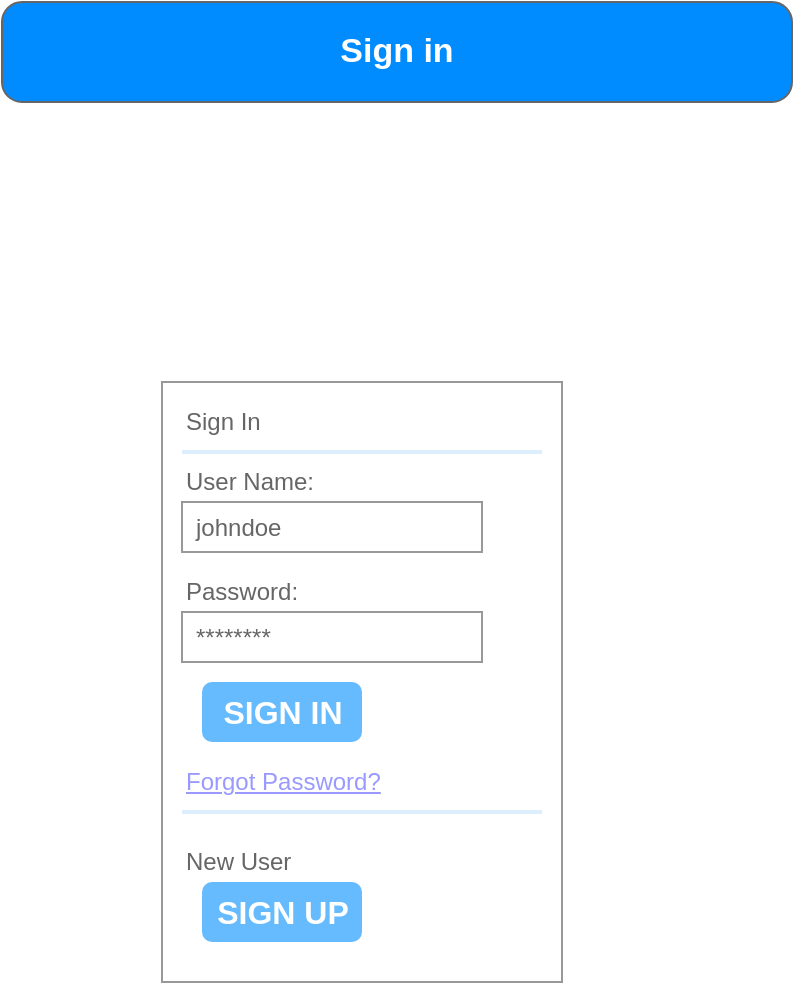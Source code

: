 <mxfile version="13.1.1" type="device" pages="5"><diagram id="DNNtFY51A1WhHDBPOZup" name="Page-2"><mxGraphModel dx="1422" dy="762" grid="1" gridSize="10" guides="1" tooltips="1" connect="1" arrows="1" fold="1" page="1" pageScale="1" pageWidth="850" pageHeight="1100" math="0" shadow="0"><root><mxCell id="hBfAxeqHHbzbkH4RpY6l-0"/><mxCell id="hBfAxeqHHbzbkH4RpY6l-1" parent="hBfAxeqHHbzbkH4RpY6l-0"/><mxCell id="hBfAxeqHHbzbkH4RpY6l-78" value="" style="strokeWidth=1;shadow=0;dashed=0;align=center;html=1;shape=mxgraph.mockup.forms.rrect;rSize=0;strokeColor=#999999;fillColor=#ffffff;" parent="hBfAxeqHHbzbkH4RpY6l-1" vertex="1"><mxGeometry x="290" y="230" width="200" height="300" as="geometry"/></mxCell><mxCell id="hBfAxeqHHbzbkH4RpY6l-79" value="Sign In" style="strokeWidth=1;shadow=0;dashed=0;align=center;html=1;shape=mxgraph.mockup.forms.anchor;fontSize=12;fontColor=#666666;align=left;resizeWidth=1;spacingLeft=0;" parent="hBfAxeqHHbzbkH4RpY6l-78" vertex="1"><mxGeometry width="100" height="20" relative="1" as="geometry"><mxPoint x="10" y="10" as="offset"/></mxGeometry></mxCell><mxCell id="hBfAxeqHHbzbkH4RpY6l-80" value="" style="shape=line;strokeColor=#ddeeff;strokeWidth=2;html=1;resizeWidth=1;" parent="hBfAxeqHHbzbkH4RpY6l-78" vertex="1"><mxGeometry width="180" height="10" relative="1" as="geometry"><mxPoint x="10" y="30" as="offset"/></mxGeometry></mxCell><mxCell id="hBfAxeqHHbzbkH4RpY6l-81" value="User Name:" style="strokeWidth=1;shadow=0;dashed=0;align=center;html=1;shape=mxgraph.mockup.forms.anchor;fontSize=12;fontColor=#666666;align=left;resizeWidth=1;spacingLeft=0;" parent="hBfAxeqHHbzbkH4RpY6l-78" vertex="1"><mxGeometry width="100" height="20" relative="1" as="geometry"><mxPoint x="10" y="40" as="offset"/></mxGeometry></mxCell><mxCell id="hBfAxeqHHbzbkH4RpY6l-82" value="johndoe" style="strokeWidth=1;shadow=0;dashed=0;align=center;html=1;shape=mxgraph.mockup.forms.rrect;rSize=0;strokeColor=#999999;fontColor=#666666;align=left;spacingLeft=5;resizeWidth=1;" parent="hBfAxeqHHbzbkH4RpY6l-78" vertex="1"><mxGeometry width="150" height="25" relative="1" as="geometry"><mxPoint x="10" y="60" as="offset"/></mxGeometry></mxCell><mxCell id="hBfAxeqHHbzbkH4RpY6l-83" value="Password:" style="strokeWidth=1;shadow=0;dashed=0;align=center;html=1;shape=mxgraph.mockup.forms.anchor;fontSize=12;fontColor=#666666;align=left;resizeWidth=1;spacingLeft=0;" parent="hBfAxeqHHbzbkH4RpY6l-78" vertex="1"><mxGeometry width="100" height="20" relative="1" as="geometry"><mxPoint x="10" y="95" as="offset"/></mxGeometry></mxCell><mxCell id="hBfAxeqHHbzbkH4RpY6l-84" value="********" style="strokeWidth=1;shadow=0;dashed=0;align=center;html=1;shape=mxgraph.mockup.forms.rrect;rSize=0;strokeColor=#999999;fontColor=#666666;align=left;spacingLeft=5;resizeWidth=1;" parent="hBfAxeqHHbzbkH4RpY6l-78" vertex="1"><mxGeometry width="150" height="25" relative="1" as="geometry"><mxPoint x="10" y="115" as="offset"/></mxGeometry></mxCell><mxCell id="hBfAxeqHHbzbkH4RpY6l-85" value="SIGN IN" style="strokeWidth=1;shadow=0;dashed=0;align=center;html=1;shape=mxgraph.mockup.forms.rrect;rSize=5;strokeColor=none;fontColor=#ffffff;fillColor=#66bbff;fontSize=16;fontStyle=1;" parent="hBfAxeqHHbzbkH4RpY6l-78" vertex="1"><mxGeometry y="1" width="80" height="30" relative="1" as="geometry"><mxPoint x="20" y="-150" as="offset"/></mxGeometry></mxCell><mxCell id="hBfAxeqHHbzbkH4RpY6l-86" value="Forgot Password?" style="strokeWidth=1;shadow=0;dashed=0;align=center;html=1;shape=mxgraph.mockup.forms.anchor;fontSize=12;fontColor=#9999ff;align=left;spacingLeft=0;fontStyle=4;resizeWidth=1;" parent="hBfAxeqHHbzbkH4RpY6l-78" vertex="1"><mxGeometry y="1" width="150" height="20" relative="1" as="geometry"><mxPoint x="10" y="-110" as="offset"/></mxGeometry></mxCell><mxCell id="hBfAxeqHHbzbkH4RpY6l-87" value="" style="shape=line;strokeColor=#ddeeff;strokeWidth=2;html=1;resizeWidth=1;" parent="hBfAxeqHHbzbkH4RpY6l-78" vertex="1"><mxGeometry y="1" width="180" height="10" relative="1" as="geometry"><mxPoint x="10" y="-90" as="offset"/></mxGeometry></mxCell><mxCell id="hBfAxeqHHbzbkH4RpY6l-88" value="New User" style="strokeWidth=1;shadow=0;dashed=0;align=center;html=1;shape=mxgraph.mockup.forms.anchor;fontSize=12;fontColor=#666666;align=left;spacingLeft=0;resizeWidth=1;" parent="hBfAxeqHHbzbkH4RpY6l-78" vertex="1"><mxGeometry y="1" width="150" height="20" relative="1" as="geometry"><mxPoint x="10" y="-70" as="offset"/></mxGeometry></mxCell><mxCell id="hBfAxeqHHbzbkH4RpY6l-89" value="SIGN UP" style="strokeWidth=1;shadow=0;dashed=0;align=center;html=1;shape=mxgraph.mockup.forms.rrect;rSize=5;strokeColor=none;fontColor=#ffffff;fillColor=#66bbff;fontSize=16;fontStyle=1;" parent="hBfAxeqHHbzbkH4RpY6l-78" vertex="1"><mxGeometry y="1" width="80" height="30" relative="1" as="geometry"><mxPoint x="20" y="-50" as="offset"/></mxGeometry></mxCell><mxCell id="VESsj1_P9lbvQcMf8pzy-0" value="Sign in" style="strokeWidth=1;shadow=0;dashed=0;align=center;html=1;shape=mxgraph.mockup.buttons.button;strokeColor=#666666;fontColor=#ffffff;mainText=;buttonStyle=round;fontSize=17;fontStyle=1;fillColor=#008cff;whiteSpace=wrap;" parent="hBfAxeqHHbzbkH4RpY6l-1" vertex="1"><mxGeometry x="210" y="40" width="395" height="50" as="geometry"/></mxCell></root></mxGraphModel></diagram><diagram id="pADQ7GpwVLtjmgQVVFCv" name="Page-3"><mxGraphModel dx="1422" dy="762" grid="1" gridSize="10" guides="1" tooltips="1" connect="1" arrows="1" fold="1" page="1" pageScale="1" pageWidth="850" pageHeight="1100" math="0" shadow="0"><root><mxCell id="cTbLW999Jc4XEeENYaAc-0"/><mxCell id="cTbLW999Jc4XEeENYaAc-1" parent="cTbLW999Jc4XEeENYaAc-0"/><mxCell id="cTbLW999Jc4XEeENYaAc-12" value="Student View" style="strokeWidth=1;shadow=0;dashed=0;align=center;html=1;shape=mxgraph.mockup.buttons.button;strokeColor=#666666;fontColor=#ffffff;mainText=;buttonStyle=round;fontSize=17;fontStyle=1;fillColor=#008cff;whiteSpace=wrap;" parent="cTbLW999Jc4XEeENYaAc-1" vertex="1"><mxGeometry x="200" y="40" width="430" height="50" as="geometry"/></mxCell><mxCell id="xKPXYqOIRvnHQfY4tomc-2" value="" style="group" parent="cTbLW999Jc4XEeENYaAc-1" vertex="1" connectable="0"><mxGeometry x="135" y="150" width="580" height="344.348" as="geometry"/></mxCell><mxCell id="cTbLW999Jc4XEeENYaAc-11" value="" style="group" parent="xKPXYqOIRvnHQfY4tomc-2" vertex="1" connectable="0"><mxGeometry width="580" height="344.348" as="geometry"/></mxCell><mxCell id="cTbLW999Jc4XEeENYaAc-2" value="Search" style="strokeWidth=1;shadow=0;dashed=0;align=center;html=1;shape=mxgraph.mockup.forms.searchBox;strokeColor=#999999;mainText=;strokeColor2=#008cff;fontColor=#666666;fontSize=17;align=left;spacingLeft=3;" parent="cTbLW999Jc4XEeENYaAc-11" vertex="1"><mxGeometry width="543.75" height="44.348" as="geometry"/></mxCell><mxCell id="cTbLW999Jc4XEeENYaAc-3" value="" style="strokeWidth=1;shadow=0;dashed=0;align=center;html=1;shape=mxgraph.mockup.forms.rrect;rSize=0;strokeColor=#999999;fillColor=#ffffff;" parent="cTbLW999Jc4XEeENYaAc-11" vertex="1"><mxGeometry y="44.348" width="543.75" height="300" as="geometry"/></mxCell><mxCell id="cTbLW999Jc4XEeENYaAc-4" value="Students" style="strokeWidth=1;shadow=0;dashed=0;align=center;html=1;shape=mxgraph.mockup.forms.rrect;rSize=0;strokeColor=#999999;fontColor=#008cff;fontSize=17;fillColor=#ffffff;resizeWidth=1;" parent="cTbLW999Jc4XEeENYaAc-3" vertex="1"><mxGeometry width="543.75" height="30" relative="1" as="geometry"/></mxCell><mxCell id="cTbLW999Jc4XEeENYaAc-5" value="" style="strokeWidth=1;shadow=0;dashed=0;align=center;html=1;shape=mxgraph.mockup.forms.anchor;fontSize=17;fontColor=#666666;align=left;spacingLeft=5;resizeWidth=1;" parent="cTbLW999Jc4XEeENYaAc-3" vertex="1"><mxGeometry width="543.75" height="20" relative="1" as="geometry"><mxPoint y="30" as="offset"/></mxGeometry></mxCell><mxCell id="cTbLW999Jc4XEeENYaAc-6" value="" style="strokeWidth=1;shadow=0;dashed=0;align=center;html=1;shape=mxgraph.mockup.forms.anchor;fontSize=17;fontColor=#666666;align=left;spacingLeft=5;resizeWidth=1;" parent="cTbLW999Jc4XEeENYaAc-3" vertex="1"><mxGeometry width="543.75" height="20" relative="1" as="geometry"><mxPoint y="50" as="offset"/></mxGeometry></mxCell><mxCell id="cTbLW999Jc4XEeENYaAc-7" value="" style="strokeWidth=1;shadow=0;dashed=0;align=center;html=1;shape=mxgraph.mockup.forms.rrect;rSize=0;fontSize=17;fontColor=#666666;align=left;spacingLeft=5;fillColor=#ddeeff;strokeColor=none;resizeWidth=1;" parent="cTbLW999Jc4XEeENYaAc-3" vertex="1"><mxGeometry width="543.75" height="20" relative="1" as="geometry"><mxPoint y="70" as="offset"/></mxGeometry></mxCell><mxCell id="cTbLW999Jc4XEeENYaAc-8" value="" style="strokeWidth=1;shadow=0;dashed=0;align=center;html=1;shape=mxgraph.mockup.forms.anchor;fontSize=17;fontColor=#666666;align=left;spacingLeft=5;resizeWidth=1;" parent="cTbLW999Jc4XEeENYaAc-3" vertex="1"><mxGeometry width="543.75" height="20" relative="1" as="geometry"><mxPoint y="90" as="offset"/></mxGeometry></mxCell><mxCell id="xKPXYqOIRvnHQfY4tomc-1" value="" style="verticalAlign=top;align=left;overflow=fill;fontSize=12;fontFamily=Helvetica;html=1" parent="cTbLW999Jc4XEeENYaAc-3" vertex="1"><mxGeometry y="160" width="543.75" height="140" as="geometry"/></mxCell><mxCell id="cTbLW999Jc4XEeENYaAc-10" value="&lt;table cellpadding=&quot;4&quot; cellspacing=&quot;0&quot; border=&quot;1&quot; style=&quot;font-size: 1em ; width: 100% ; height: 100%&quot;&gt;&lt;tbody&gt;&lt;tr&gt;&lt;th&gt;Last Name&lt;/th&gt;&lt;th&gt;First Name&lt;/th&gt;&lt;/tr&gt;&lt;tr&gt;&lt;td&gt;Powers&lt;/td&gt;&lt;td&gt;Austin&lt;/td&gt;&lt;/tr&gt;&lt;tr&gt;&lt;td&gt;Mae&lt;/td&gt;&lt;td&gt;Fannie&lt;/td&gt;&lt;/tr&gt;&lt;/tbody&gt;&lt;/table&gt; " style="verticalAlign=top;align=left;overflow=fill;fontSize=12;fontFamily=Helvetica;html=1" parent="cTbLW999Jc4XEeENYaAc-3" vertex="1"><mxGeometry y="25.65" width="543.75" height="274.35" as="geometry"/></mxCell><mxCell id="cTbLW999Jc4XEeENYaAc-9" value="" style="verticalLabelPosition=bottom;shadow=0;dashed=0;align=center;html=1;verticalAlign=top;strokeWidth=1;shape=mxgraph.mockup.navigation.scrollBar;strokeColor=#999999;barPos=20;fillColor2=#99ddff;strokeColor2=none;direction=north;" parent="cTbLW999Jc4XEeENYaAc-11" vertex="1"><mxGeometry x="543.75" y="44.348" width="36.25" height="295.652" as="geometry"/></mxCell></root></mxGraphModel></diagram><diagram id="iHA0jbFPCCGF2VO8LnM9" name="Page-4"><mxGraphModel dx="1422" dy="762" grid="1" gridSize="10" guides="1" tooltips="1" connect="1" arrows="1" fold="1" page="1" pageScale="1" pageWidth="850" pageHeight="1100" math="0" shadow="0"><root><mxCell id="g1aBAMO3gVW4k7IK-Ch1-0"/><mxCell id="g1aBAMO3gVW4k7IK-Ch1-1" parent="g1aBAMO3gVW4k7IK-Ch1-0"/><mxCell id="t1_Us9DB5FHVVTUnFtkG-0" value="" style="group" parent="g1aBAMO3gVW4k7IK-Ch1-1" vertex="1" connectable="0"><mxGeometry x="135" y="160" width="580" height="344.348" as="geometry"/></mxCell><mxCell id="t1_Us9DB5FHVVTUnFtkG-1" value="" style="group" parent="t1_Us9DB5FHVVTUnFtkG-0" vertex="1" connectable="0"><mxGeometry width="580" height="344.348" as="geometry"/></mxCell><mxCell id="t1_Us9DB5FHVVTUnFtkG-2" value="Search" style="strokeWidth=1;shadow=0;dashed=0;align=center;html=1;shape=mxgraph.mockup.forms.searchBox;strokeColor=#999999;mainText=;strokeColor2=#008cff;fontColor=#666666;fontSize=17;align=left;spacingLeft=3;" parent="t1_Us9DB5FHVVTUnFtkG-1" vertex="1"><mxGeometry width="543.75" height="44.348" as="geometry"/></mxCell><mxCell id="t1_Us9DB5FHVVTUnFtkG-3" value="" style="strokeWidth=1;shadow=0;dashed=0;align=center;html=1;shape=mxgraph.mockup.forms.rrect;rSize=0;strokeColor=#999999;fillColor=#ffffff;" parent="t1_Us9DB5FHVVTUnFtkG-1" vertex="1"><mxGeometry y="44.348" width="543.75" height="300" as="geometry"/></mxCell><mxCell id="t1_Us9DB5FHVVTUnFtkG-4" value="Students" style="strokeWidth=1;shadow=0;dashed=0;align=center;html=1;shape=mxgraph.mockup.forms.rrect;rSize=0;strokeColor=#999999;fontColor=#008cff;fontSize=17;fillColor=#ffffff;resizeWidth=1;" parent="t1_Us9DB5FHVVTUnFtkG-3" vertex="1"><mxGeometry width="543.75" height="30" relative="1" as="geometry"/></mxCell><mxCell id="t1_Us9DB5FHVVTUnFtkG-5" value="" style="strokeWidth=1;shadow=0;dashed=0;align=center;html=1;shape=mxgraph.mockup.forms.anchor;fontSize=17;fontColor=#666666;align=left;spacingLeft=5;resizeWidth=1;" parent="t1_Us9DB5FHVVTUnFtkG-3" vertex="1"><mxGeometry width="543.75" height="20" relative="1" as="geometry"><mxPoint y="30" as="offset"/></mxGeometry></mxCell><mxCell id="t1_Us9DB5FHVVTUnFtkG-6" value="" style="strokeWidth=1;shadow=0;dashed=0;align=center;html=1;shape=mxgraph.mockup.forms.anchor;fontSize=17;fontColor=#666666;align=left;spacingLeft=5;resizeWidth=1;" parent="t1_Us9DB5FHVVTUnFtkG-3" vertex="1"><mxGeometry width="543.75" height="20" relative="1" as="geometry"><mxPoint y="50" as="offset"/></mxGeometry></mxCell><mxCell id="t1_Us9DB5FHVVTUnFtkG-7" value="" style="strokeWidth=1;shadow=0;dashed=0;align=center;html=1;shape=mxgraph.mockup.forms.rrect;rSize=0;fontSize=17;fontColor=#666666;align=left;spacingLeft=5;fillColor=#ddeeff;strokeColor=none;resizeWidth=1;" parent="t1_Us9DB5FHVVTUnFtkG-3" vertex="1"><mxGeometry width="543.75" height="20" relative="1" as="geometry"><mxPoint y="70" as="offset"/></mxGeometry></mxCell><mxCell id="t1_Us9DB5FHVVTUnFtkG-8" value="" style="strokeWidth=1;shadow=0;dashed=0;align=center;html=1;shape=mxgraph.mockup.forms.anchor;fontSize=17;fontColor=#666666;align=left;spacingLeft=5;resizeWidth=1;" parent="t1_Us9DB5FHVVTUnFtkG-3" vertex="1"><mxGeometry width="543.75" height="20" relative="1" as="geometry"><mxPoint y="90" as="offset"/></mxGeometry></mxCell><mxCell id="t1_Us9DB5FHVVTUnFtkG-9" value="" style="verticalAlign=top;align=left;overflow=fill;fontSize=12;fontFamily=Helvetica;html=1" parent="t1_Us9DB5FHVVTUnFtkG-3" vertex="1"><mxGeometry y="160" width="543.75" height="140" as="geometry"/></mxCell><mxCell id="t1_Us9DB5FHVVTUnFtkG-10" value="&lt;table cellpadding=&quot;4&quot; cellspacing=&quot;0&quot; border=&quot;1&quot; style=&quot;font-size: 1em ; width: 100% ; height: 100%&quot;&gt;&lt;tbody&gt;&lt;tr&gt;&lt;th&gt;Last Name&lt;/th&gt;&lt;th&gt;First Name&lt;/th&gt;&lt;/tr&gt;&lt;tr&gt;&lt;td&gt;Powers&lt;/td&gt;&lt;td&gt;Austin&lt;/td&gt;&lt;/tr&gt;&lt;tr&gt;&lt;td&gt;Mae&lt;/td&gt;&lt;td&gt;Fannie&lt;/td&gt;&lt;/tr&gt;&lt;/tbody&gt;&lt;/table&gt; " style="verticalAlign=top;align=left;overflow=fill;fontSize=12;fontFamily=Helvetica;html=1" parent="t1_Us9DB5FHVVTUnFtkG-3" vertex="1"><mxGeometry y="25.65" width="280" height="274.35" as="geometry"/></mxCell><mxCell id="t1_Us9DB5FHVVTUnFtkG-12" value="&lt;table cellpadding=&quot;4&quot; cellspacing=&quot;0&quot; border=&quot;1&quot; style=&quot;font-size: 1em ; width: 100% ; height: 100%&quot;&gt;&lt;tbody&gt;&lt;tr&gt;&lt;th&gt;AGE&lt;/th&gt;&lt;th&gt;SSN&lt;/th&gt;&lt;/tr&gt;&lt;tr&gt;&lt;td&gt;23&lt;/td&gt;&lt;td&gt;212212212&lt;/td&gt;&lt;/tr&gt;&lt;tr&gt;&lt;td&gt;52&lt;/td&gt;&lt;td&gt;111111112&lt;/td&gt;&lt;/tr&gt;&lt;/tbody&gt;&lt;/table&gt; " style="verticalAlign=top;align=left;overflow=fill;fontSize=12;fontFamily=Helvetica;html=1" parent="t1_Us9DB5FHVVTUnFtkG-3" vertex="1"><mxGeometry x="280" y="25.65" width="280" height="274.35" as="geometry"/></mxCell><mxCell id="t1_Us9DB5FHVVTUnFtkG-11" value="" style="verticalLabelPosition=bottom;shadow=0;dashed=0;align=center;html=1;verticalAlign=top;strokeWidth=1;shape=mxgraph.mockup.navigation.scrollBar;strokeColor=#999999;barPos=20;fillColor2=#99ddff;strokeColor2=none;direction=north;" parent="t1_Us9DB5FHVVTUnFtkG-1" vertex="1"><mxGeometry x="543.75" y="44.348" width="36.25" height="295.652" as="geometry"/></mxCell><mxCell id="t1_Us9DB5FHVVTUnFtkG-13" value="Professor View" style="strokeWidth=1;shadow=0;dashed=0;align=center;html=1;shape=mxgraph.mockup.buttons.button;strokeColor=#666666;fontColor=#ffffff;mainText=;buttonStyle=round;fontSize=17;fontStyle=1;fillColor=#008cff;whiteSpace=wrap;" parent="g1aBAMO3gVW4k7IK-Ch1-1" vertex="1"><mxGeometry x="130" y="20" width="570" height="50" as="geometry"/></mxCell><mxCell id="t1_Us9DB5FHVVTUnFtkG-15" value="Add Student" style="strokeWidth=1;shadow=0;dashed=0;align=center;html=1;shape=mxgraph.mockup.buttons.button;strokeColor=#666666;fontColor=#ffffff;mainText=;buttonStyle=round;fontSize=17;fontStyle=1;fillColor=#008cff;whiteSpace=wrap;" parent="g1aBAMO3gVW4k7IK-Ch1-1" vertex="1"><mxGeometry x="680" y="580" width="150" height="50" as="geometry"/></mxCell><mxCell id="t1_Us9DB5FHVVTUnFtkG-16" value="Last Name" style="strokeWidth=1;shadow=0;dashed=0;align=center;html=1;shape=mxgraph.mockup.text.textBox;fontColor=#666666;align=left;fontSize=17;spacingLeft=4;spacingTop=-3;strokeColor=#666666;mainText=" parent="g1aBAMO3gVW4k7IK-Ch1-1" vertex="1"><mxGeometry x="60" y="590" width="150" height="30" as="geometry"/></mxCell><mxCell id="t1_Us9DB5FHVVTUnFtkG-17" value="First Name" style="strokeWidth=1;shadow=0;dashed=0;align=center;html=1;shape=mxgraph.mockup.text.textBox;fontColor=#666666;align=left;fontSize=17;spacingLeft=4;spacingTop=-3;strokeColor=#666666;mainText=" parent="g1aBAMO3gVW4k7IK-Ch1-1" vertex="1"><mxGeometry x="210" y="590" width="150" height="30" as="geometry"/></mxCell><mxCell id="t1_Us9DB5FHVVTUnFtkG-18" value="Age" style="strokeWidth=1;shadow=0;dashed=0;align=center;html=1;shape=mxgraph.mockup.text.textBox;fontColor=#666666;align=left;fontSize=17;spacingLeft=4;spacingTop=-3;strokeColor=#666666;mainText=" parent="g1aBAMO3gVW4k7IK-Ch1-1" vertex="1"><mxGeometry x="360" y="590" width="150" height="30" as="geometry"/></mxCell><mxCell id="t1_Us9DB5FHVVTUnFtkG-19" value="********" style="strokeWidth=1;shadow=0;dashed=0;align=center;html=1;shape=mxgraph.mockup.forms.pwField;strokeColor=#999999;mainText=;align=left;fontColor=#666666;fontSize=17;spacingLeft=3;" parent="g1aBAMO3gVW4k7IK-Ch1-1" vertex="1"><mxGeometry x="510" y="590" width="150" height="30" as="geometry"/></mxCell><mxCell id="t1_Us9DB5FHVVTUnFtkG-20" value="this is the SSN" style="text;html=1;align=center;verticalAlign=middle;resizable=0;points=[];autosize=1;" parent="g1aBAMO3gVW4k7IK-Ch1-1" vertex="1"><mxGeometry x="540" y="520" width="90" height="20" as="geometry"/></mxCell><mxCell id="t1_Us9DB5FHVVTUnFtkG-21" value="" style="endArrow=classic;html=1;exitX=0.533;exitY=1.2;exitDx=0;exitDy=0;exitPerimeter=0;entryX=0.513;entryY=0.033;entryDx=0;entryDy=0;entryPerimeter=0;" parent="g1aBAMO3gVW4k7IK-Ch1-1" source="t1_Us9DB5FHVVTUnFtkG-20" target="t1_Us9DB5FHVVTUnFtkG-19" edge="1"><mxGeometry width="50" height="50" relative="1" as="geometry"><mxPoint x="570" y="590" as="sourcePoint"/><mxPoint x="620" y="540" as="targetPoint"/></mxGeometry></mxCell><mxCell id="t1_Us9DB5FHVVTUnFtkG-22" value="" style="strokeWidth=1;shadow=0;dashed=0;align=center;html=1;shape=mxgraph.mockup.forms.rrect;rSize=0;fillColor=#eeeeee;strokeColor=#999999;gradientColor=#cccccc;align=left;spacingLeft=4;fontSize=17;fontColor=#666666;labelPosition=right;" parent="g1aBAMO3gVW4k7IK-Ch1-1" vertex="1"><mxGeometry x="100" y="360" width="20" height="20" as="geometry"/></mxCell><mxCell id="t1_Us9DB5FHVVTUnFtkG-24" value="" style="strokeWidth=1;shadow=0;dashed=0;align=center;html=1;shape=mxgraph.mockup.forms.rrect;rSize=0;fillColor=#eeeeee;strokeColor=#999999;gradientColor=#cccccc;align=left;spacingLeft=4;fontSize=17;fontColor=#666666;labelPosition=right;" parent="g1aBAMO3gVW4k7IK-Ch1-1" vertex="1"><mxGeometry x="100" y="450" width="20" height="20" as="geometry"/></mxCell><mxCell id="t1_Us9DB5FHVVTUnFtkG-25" value="" style="strokeWidth=1;shadow=0;dashed=0;align=center;html=1;shape=mxgraph.mockup.buttons.multiButton;fillColor=#008cff;strokeColor=#666666;mainText=;subText=;" parent="g1aBAMO3gVW4k7IK-Ch1-1" vertex="1"><mxGeometry x="330" y="670" width="150" height="50" as="geometry"/></mxCell><mxCell id="t1_Us9DB5FHVVTUnFtkG-26" value="Delete Student" style="strokeWidth=1;shadow=0;dashed=0;align=center;html=1;shape=mxgraph.mockup.anchor;fontSize=16;fontColor=#ffffff;fontStyle=1;whiteSpace=wrap;" parent="t1_Us9DB5FHVVTUnFtkG-25" vertex="1"><mxGeometry y="8" width="150" height="20" as="geometry"/></mxCell><mxCell id="t1_Us9DB5FHVVTUnFtkG-27" value="(Selected by checkbox)" style="strokeWidth=1;shadow=0;dashed=0;align=center;html=1;shape=mxgraph.mockup.anchor;fontSize=12;fontColor=#ffffff;fontStyle=1;whiteSpace=wrap;" parent="t1_Us9DB5FHVVTUnFtkG-25" vertex="1"><mxGeometry y="30" width="150" height="10" as="geometry"/></mxCell><mxCell id="t1_Us9DB5FHVVTUnFtkG-28" value="View Toggle" style="strokeWidth=1;shadow=0;dashed=0;align=center;html=1;shape=mxgraph.mockup.buttons.onOffButton;gradientColor=none;strokeColor=#999999;buttonState=on;fillColor2=#008cff;fontColor=#ffffff;fontSize=17;mainText=;spacingRight=40;fontStyle=1;" parent="g1aBAMO3gVW4k7IK-Ch1-1" vertex="1"><mxGeometry x="490" y="670" width="150" height="50" as="geometry"/></mxCell><mxCell id="t1_Us9DB5FHVVTUnFtkG-29" value="To swap between the two views" style="text;html=1;strokeColor=none;fillColor=none;align=center;verticalAlign=middle;whiteSpace=wrap;rounded=0;" parent="g1aBAMO3gVW4k7IK-Ch1-1" vertex="1"><mxGeometry x="470" y="730" width="190" height="40" as="geometry"/></mxCell></root></mxGraphModel></diagram><diagram id="jF_uG_joJ21cKW7sTxSm" name="backend"><mxGraphModel dx="981" dy="526" grid="1" gridSize="10" guides="1" tooltips="1" connect="1" arrows="1" fold="1" page="1" pageScale="1" pageWidth="850" pageHeight="1100" math="0" shadow="0"><root><mxCell id="up4wbWQwGr3SAct64OAz-0"/><mxCell id="up4wbWQwGr3SAct64OAz-1" parent="up4wbWQwGr3SAct64OAz-0"/><mxCell id="up4wbWQwGr3SAct64OAz-2" value="Student" style="swimlane;fontStyle=0;childLayout=stackLayout;horizontal=1;startSize=26;fillColor=none;horizontalStack=0;resizeParent=1;resizeParentMax=0;resizeLast=0;collapsible=1;marginBottom=0;" parent="up4wbWQwGr3SAct64OAz-1" vertex="1"><mxGeometry x="60" y="240" width="160" height="254" as="geometry"/></mxCell><mxCell id="up4wbWQwGr3SAct64OAz-3" value="firstName" style="text;strokeColor=none;fillColor=none;align=left;verticalAlign=top;spacingLeft=4;spacingRight=4;overflow=hidden;rotatable=0;points=[[0,0.5],[1,0.5]];portConstraint=eastwest;" parent="up4wbWQwGr3SAct64OAz-2" vertex="1"><mxGeometry y="26" width="160" height="26" as="geometry"/></mxCell><mxCell id="up4wbWQwGr3SAct64OAz-4" value="lastName" style="text;strokeColor=none;fillColor=none;align=left;verticalAlign=top;spacingLeft=4;spacingRight=4;overflow=hidden;rotatable=0;points=[[0,0.5],[1,0.5]];portConstraint=eastwest;" parent="up4wbWQwGr3SAct64OAz-2" vertex="1"><mxGeometry y="52" width="160" height="26" as="geometry"/></mxCell><mxCell id="up4wbWQwGr3SAct64OAz-5" value="SSN Hashed " style="text;strokeColor=none;fillColor=none;align=left;verticalAlign=top;spacingLeft=4;spacingRight=4;overflow=hidden;rotatable=0;points=[[0,0.5],[1,0.5]];portConstraint=eastwest;" parent="up4wbWQwGr3SAct64OAz-2" vertex="1"><mxGeometry y="78" width="160" height="26" as="geometry"/></mxCell><mxCell id="up4wbWQwGr3SAct64OAz-6" value="age" style="text;strokeColor=none;fillColor=none;align=left;verticalAlign=top;spacingLeft=4;spacingRight=4;overflow=hidden;rotatable=0;points=[[0,0.5],[1,0.5]];portConstraint=eastwest;" parent="up4wbWQwGr3SAct64OAz-2" vertex="1"><mxGeometry y="104" width="160" height="26" as="geometry"/></mxCell><mxCell id="up4wbWQwGr3SAct64OAz-11" value="" style="line;strokeWidth=1;fillColor=none;align=left;verticalAlign=middle;spacingTop=-1;spacingLeft=3;spacingRight=3;rotatable=0;labelPosition=right;points=[];portConstraint=eastwest;" parent="up4wbWQwGr3SAct64OAz-2" vertex="1"><mxGeometry y="130" width="160" height="20" as="geometry"/></mxCell><mxCell id="up4wbWQwGr3SAct64OAz-14" value="getLName&#10;" style="text;strokeColor=none;fillColor=none;align=left;verticalAlign=top;spacingLeft=4;spacingRight=4;overflow=hidden;rotatable=0;points=[[0,0.5],[1,0.5]];portConstraint=eastwest;" parent="up4wbWQwGr3SAct64OAz-2" vertex="1"><mxGeometry y="150" width="160" height="26" as="geometry"/></mxCell><mxCell id="up4wbWQwGr3SAct64OAz-15" value="getFName" style="text;strokeColor=none;fillColor=none;align=left;verticalAlign=top;spacingLeft=4;spacingRight=4;overflow=hidden;rotatable=0;points=[[0,0.5],[1,0.5]];portConstraint=eastwest;" parent="up4wbWQwGr3SAct64OAz-2" vertex="1"><mxGeometry y="176" width="160" height="26" as="geometry"/></mxCell><mxCell id="up4wbWQwGr3SAct64OAz-16" value="getSSN" style="text;strokeColor=none;fillColor=none;align=left;verticalAlign=top;spacingLeft=4;spacingRight=4;overflow=hidden;rotatable=0;points=[[0,0.5],[1,0.5]];portConstraint=eastwest;" parent="up4wbWQwGr3SAct64OAz-2" vertex="1"><mxGeometry y="202" width="160" height="26" as="geometry"/></mxCell><mxCell id="up4wbWQwGr3SAct64OAz-17" value="getAge" style="text;strokeColor=none;fillColor=none;align=left;verticalAlign=top;spacingLeft=4;spacingRight=4;overflow=hidden;rotatable=0;points=[[0,0.5],[1,0.5]];portConstraint=eastwest;" parent="up4wbWQwGr3SAct64OAz-2" vertex="1"><mxGeometry y="228" width="160" height="26" as="geometry"/></mxCell><mxCell id="up4wbWQwGr3SAct64OAz-18" value="&lt;p style=&quot;margin: 0px ; margin-top: 4px ; text-align: center&quot;&gt;&lt;i&gt;&amp;lt;&amp;lt;Interface&amp;gt;&amp;gt;&lt;/i&gt;&lt;/p&gt;&lt;p style=&quot;margin: 0px ; margin-top: 4px ; text-align: center&quot;&gt;&lt;i&gt;&lt;b&gt;Student_Interface&lt;/b&gt;&lt;/i&gt;&lt;br&gt;&lt;/p&gt;&lt;p style=&quot;margin: 0px ; margin-left: 4px&quot;&gt;+ firstName: String&lt;br&gt;+ lastName: String&lt;/p&gt;&lt;p style=&quot;margin: 0px ; margin-left: 4px&quot;&gt;+SSN: String&lt;/p&gt;&lt;p style=&quot;margin: 0px ; margin-left: 4px&quot;&gt;+age: int&lt;/p&gt;&lt;p style=&quot;margin: 0px ; margin-left: 4px&quot;&gt;&lt;br&gt;&lt;/p&gt;" style="verticalAlign=top;align=left;overflow=fill;fontSize=12;fontFamily=Helvetica;html=1;" parent="up4wbWQwGr3SAct64OAz-1" vertex="1"><mxGeometry x="220" y="80" width="190" height="140" as="geometry"/></mxCell><mxCell id="up4wbWQwGr3SAct64OAz-19" value="" style="endArrow=block;dashed=1;endFill=0;endSize=12;html=1;entryX=0.5;entryY=1;entryDx=0;entryDy=0;" parent="up4wbWQwGr3SAct64OAz-1" target="up4wbWQwGr3SAct64OAz-18" edge="1"><mxGeometry width="160" relative="1" as="geometry"><mxPoint x="220" y="366.5" as="sourcePoint"/><mxPoint x="380" y="366.5" as="targetPoint"/></mxGeometry></mxCell><mxCell id="up4wbWQwGr3SAct64OAz-27" value="Use" style="endArrow=open;endSize=12;dashed=1;html=1;entryX=0.994;entryY=0.269;entryDx=0;entryDy=0;entryPerimeter=0;exitX=0;exitY=0.5;exitDx=0;exitDy=0;" parent="up4wbWQwGr3SAct64OAz-1" source="up4wbWQwGr3SAct64OAz-23" target="up4wbWQwGr3SAct64OAz-15" edge="1"><mxGeometry width="160" relative="1" as="geometry"><mxPoint x="340" y="590" as="sourcePoint"/><mxPoint x="500" y="590" as="targetPoint"/></mxGeometry></mxCell><mxCell id="up4wbWQwGr3SAct64OAz-28" value="&lt;div style=&quot;box-sizing: border-box ; width: 100% ; background: #e4e4e4 ; padding: 2px&quot;&gt;Student&lt;/div&gt;&lt;table style=&quot;width: 100% ; font-size: 1em&quot; cellpadding=&quot;2&quot; cellspacing=&quot;0&quot;&gt;&lt;tbody&gt;&lt;tr&gt;&lt;td&gt;PK&lt;/td&gt;&lt;td&gt;ssn&lt;/td&gt;&lt;/tr&gt;&lt;tr&gt;&lt;td&gt;&lt;br&gt;&lt;/td&gt;&lt;td&gt;first_name&lt;/td&gt;&lt;/tr&gt;&lt;tr&gt;&lt;td&gt;&lt;/td&gt;&lt;td&gt;last_name&lt;br&gt;age&lt;/td&gt;&lt;/tr&gt;&lt;/tbody&gt;&lt;/table&gt;" style="verticalAlign=top;align=left;overflow=fill;html=1;" parent="up4wbWQwGr3SAct64OAz-1" vertex="1"><mxGeometry x="60" y="750" width="180" height="90" as="geometry"/></mxCell><mxCell id="up4wbWQwGr3SAct64OAz-30" value="parseData" style="swimlane;fontStyle=0;childLayout=stackLayout;horizontal=1;startSize=26;fillColor=none;horizontalStack=0;resizeParent=1;resizeParentMax=0;resizeLast=0;collapsible=1;marginBottom=0;" parent="up4wbWQwGr3SAct64OAz-1" vertex="1"><mxGeometry x="80" y="560" width="140" height="104" as="geometry"/></mxCell><mxCell id="up4wbWQwGr3SAct64OAz-31" value="+ field: type" style="text;strokeColor=none;fillColor=none;align=left;verticalAlign=top;spacingLeft=4;spacingRight=4;overflow=hidden;rotatable=0;points=[[0,0.5],[1,0.5]];portConstraint=eastwest;" parent="up4wbWQwGr3SAct64OAz-30" vertex="1"><mxGeometry y="26" width="140" height="26" as="geometry"/></mxCell><mxCell id="up4wbWQwGr3SAct64OAz-32" value="+ field: type" style="text;strokeColor=none;fillColor=none;align=left;verticalAlign=top;spacingLeft=4;spacingRight=4;overflow=hidden;rotatable=0;points=[[0,0.5],[1,0.5]];portConstraint=eastwest;" parent="up4wbWQwGr3SAct64OAz-30" vertex="1"><mxGeometry y="52" width="140" height="26" as="geometry"/></mxCell><mxCell id="up4wbWQwGr3SAct64OAz-33" value="+ field: type" style="text;strokeColor=none;fillColor=none;align=left;verticalAlign=top;spacingLeft=4;spacingRight=4;overflow=hidden;rotatable=0;points=[[0,0.5],[1,0.5]];portConstraint=eastwest;" parent="up4wbWQwGr3SAct64OAz-30" vertex="1"><mxGeometry y="78" width="140" height="26" as="geometry"/></mxCell><mxCell id="up4wbWQwGr3SAct64OAz-35" value="" style="shape=link;html=1;entryX=0.514;entryY=1.115;entryDx=0;entryDy=0;entryPerimeter=0;" parent="up4wbWQwGr3SAct64OAz-1" source="up4wbWQwGr3SAct64OAz-28" target="up4wbWQwGr3SAct64OAz-33" edge="1"><mxGeometry width="50" height="50" relative="1" as="geometry"><mxPoint x="350" y="800" as="sourcePoint"/><mxPoint x="400" y="750" as="targetPoint"/></mxGeometry></mxCell><mxCell id="up4wbWQwGr3SAct64OAz-38" value="" style="endArrow=open;endFill=1;endSize=12;html=1;exitX=0.45;exitY=-0.038;exitDx=0;exitDy=0;exitPerimeter=0;entryX=0.407;entryY=1;entryDx=0;entryDy=0;entryPerimeter=0;" parent="up4wbWQwGr3SAct64OAz-1" source="up4wbWQwGr3SAct64OAz-30" target="up4wbWQwGr3SAct64OAz-23" edge="1"><mxGeometry width="160" relative="1" as="geometry"><mxPoint x="340" y="690" as="sourcePoint"/><mxPoint x="462" y="430" as="targetPoint"/></mxGeometry></mxCell><mxCell id="up4wbWQwGr3SAct64OAz-22" value="DataManipulation" style="swimlane;fontStyle=0;childLayout=stackLayout;horizontal=1;startSize=26;fillColor=none;horizontalStack=0;resizeParent=1;resizeParentMax=0;resizeLast=0;collapsible=1;marginBottom=0;" parent="up4wbWQwGr3SAct64OAz-1" vertex="1"><mxGeometry x="380" y="380" width="140" height="52" as="geometry"/></mxCell><mxCell id="up4wbWQwGr3SAct64OAz-23" value="Array: Student" style="text;strokeColor=none;fillColor=none;align=left;verticalAlign=top;spacingLeft=4;spacingRight=4;overflow=hidden;rotatable=0;points=[[0,0.5],[1,0.5]];portConstraint=eastwest;" parent="up4wbWQwGr3SAct64OAz-22" vertex="1"><mxGeometry y="26" width="140" height="26" as="geometry"/></mxCell><mxCell id="hYSEfhmQcQEGITtGOLRf-1" value="" style="shape=link;html=1;exitX=1;exitY=0.5;exitDx=0;exitDy=0;" edge="1" parent="up4wbWQwGr3SAct64OAz-1" source="up4wbWQwGr3SAct64OAz-22"><mxGeometry width="50" height="50" relative="1" as="geometry"><mxPoint x="560" y="440" as="sourcePoint"/><mxPoint x="630" y="406" as="targetPoint"/></mxGeometry></mxCell><mxCell id="hYSEfhmQcQEGITtGOLRf-3" value="Create Json File" style="shape=note;whiteSpace=wrap;html=1;backgroundOutline=1;darkOpacity=0.05;" vertex="1" parent="up4wbWQwGr3SAct64OAz-1"><mxGeometry x="540" y="420" width="80" height="100" as="geometry"/></mxCell></root></mxGraphModel></diagram><diagram id="Ts8xeP8mJneZjM6gu4IA" name="FrontEnd"><mxGraphModel dx="1422" dy="762" grid="1" gridSize="10" guides="1" tooltips="1" connect="1" arrows="1" fold="1" page="1" pageScale="1" pageWidth="850" pageHeight="1100" math="0" shadow="0"><root><mxCell id="CSa6Pux_e4vLi3YkaYXE-0"/><mxCell id="CSa6Pux_e4vLi3YkaYXE-1" parent="CSa6Pux_e4vLi3YkaYXE-0"/><mxCell id="CSa6Pux_e4vLi3YkaYXE-2" value="" style="shape=link;html=1;" edge="1" parent="CSa6Pux_e4vLi3YkaYXE-1"><mxGeometry width="50" height="50" relative="1" as="geometry"><mxPoint x="50" y="570" as="sourcePoint"/><mxPoint x="220" y="570" as="targetPoint"/></mxGeometry></mxCell><mxCell id="CSa6Pux_e4vLi3YkaYXE-4" value="JsonParse" style="swimlane;fontStyle=0;childLayout=stackLayout;horizontal=1;startSize=26;fillColor=none;horizontalStack=0;resizeParent=1;resizeParentMax=0;resizeLast=0;collapsible=1;marginBottom=0;" vertex="1" parent="CSa6Pux_e4vLi3YkaYXE-1"><mxGeometry x="220" y="550" width="140" height="52" as="geometry"/></mxCell><mxCell id="CSa6Pux_e4vLi3YkaYXE-5" value="+ students: Array" style="text;strokeColor=none;fillColor=none;align=left;verticalAlign=top;spacingLeft=4;spacingRight=4;overflow=hidden;rotatable=0;points=[[0,0.5],[1,0.5]];portConstraint=eastwest;" vertex="1" parent="CSa6Pux_e4vLi3YkaYXE-4"><mxGeometry y="26" width="140" height="26" as="geometry"/></mxCell><mxCell id="CSa6Pux_e4vLi3YkaYXE-8" value="HTML/CSS" style="html=1;dropTarget=0;" vertex="1" parent="CSa6Pux_e4vLi3YkaYXE-1"><mxGeometry x="500" y="531" width="180" height="90" as="geometry"/></mxCell><mxCell id="CSa6Pux_e4vLi3YkaYXE-10" value="" style="endArrow=classic;html=1;exitX=1.007;exitY=0.038;exitDx=0;exitDy=0;exitPerimeter=0;entryX=0;entryY=0.5;entryDx=0;entryDy=0;" edge="1" parent="CSa6Pux_e4vLi3YkaYXE-1" source="CSa6Pux_e4vLi3YkaYXE-5" target="CSa6Pux_e4vLi3YkaYXE-8"><mxGeometry width="50" height="50" relative="1" as="geometry"><mxPoint x="400" y="620" as="sourcePoint"/><mxPoint x="450" y="570" as="targetPoint"/></mxGeometry></mxCell></root></mxGraphModel></diagram></mxfile>